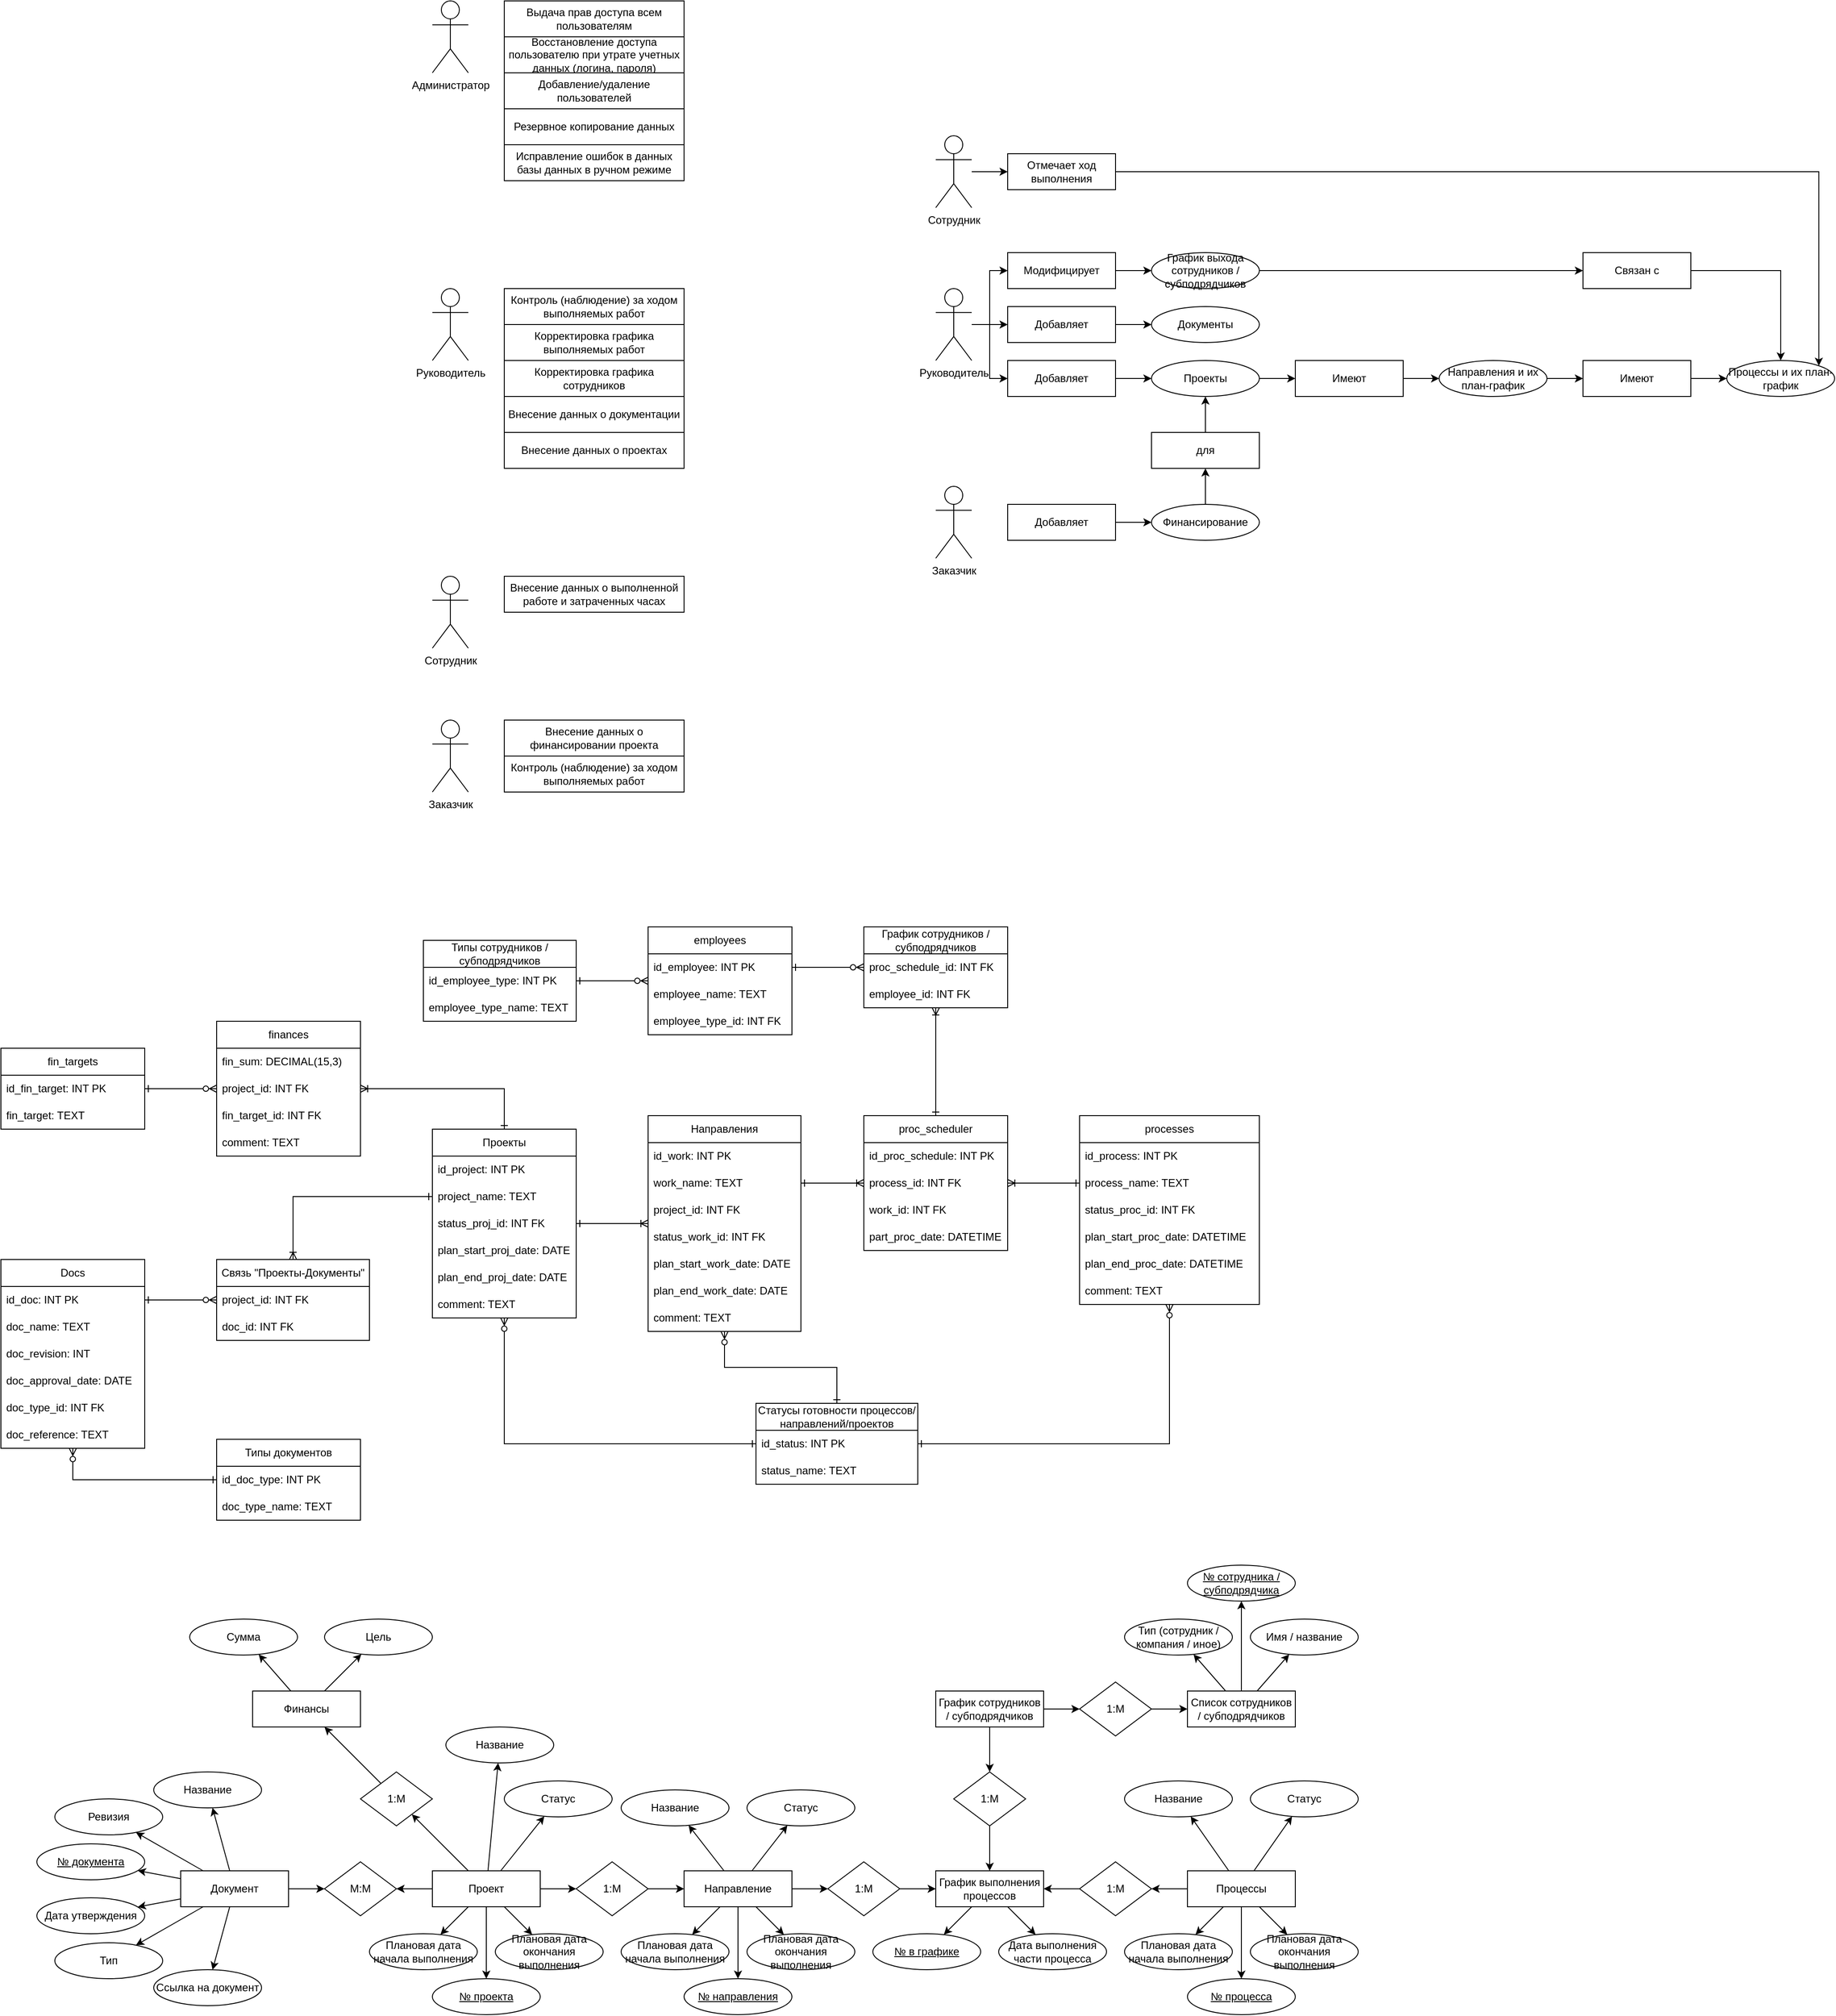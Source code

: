 <mxfile version="20.8.16" type="device"><diagram name="Страница 1" id="fmN9iyPUfNRFWjDnkUL7"><mxGraphModel dx="2600" dy="1035" grid="1" gridSize="10" guides="1" tooltips="1" connect="1" arrows="1" fold="1" page="1" pageScale="1" pageWidth="827" pageHeight="1169" math="0" shadow="0"><root><mxCell id="0"/><mxCell id="1" parent="0"/><mxCell id="URgzdsY_pDpGxQ0iiPuo-1" value="Администратор" style="shape=umlActor;verticalLabelPosition=bottom;verticalAlign=top;html=1;outlineConnect=0;" parent="1" vertex="1"><mxGeometry x="40" y="40" width="40" height="80" as="geometry"/></mxCell><mxCell id="URgzdsY_pDpGxQ0iiPuo-2" value="Руководитель" style="shape=umlActor;verticalLabelPosition=bottom;verticalAlign=top;html=1;outlineConnect=0;" parent="1" vertex="1"><mxGeometry x="40" y="360" width="40" height="80" as="geometry"/></mxCell><mxCell id="URgzdsY_pDpGxQ0iiPuo-4" value="Сотрудник" style="shape=umlActor;verticalLabelPosition=bottom;verticalAlign=top;html=1;outlineConnect=0;" parent="1" vertex="1"><mxGeometry x="40" y="680" width="40" height="80" as="geometry"/></mxCell><mxCell id="URgzdsY_pDpGxQ0iiPuo-5" value="Заказчик" style="shape=umlActor;verticalLabelPosition=bottom;verticalAlign=top;html=1;outlineConnect=0;" parent="1" vertex="1"><mxGeometry x="40" y="840" width="40" height="80" as="geometry"/></mxCell><mxCell id="URgzdsY_pDpGxQ0iiPuo-7" value="Выдача прав доступа всем пользователям" style="rounded=0;whiteSpace=wrap;html=1;" parent="1" vertex="1"><mxGeometry x="120" y="40" width="200" height="40" as="geometry"/></mxCell><mxCell id="URgzdsY_pDpGxQ0iiPuo-8" value="Восстановление доступа пользователю при утрате учетных данных (логина, пароля)" style="rounded=0;whiteSpace=wrap;html=1;" parent="1" vertex="1"><mxGeometry x="120" y="80" width="200" height="40" as="geometry"/></mxCell><mxCell id="URgzdsY_pDpGxQ0iiPuo-9" value="Добавление/удаление пользователей" style="rounded=0;whiteSpace=wrap;html=1;" parent="1" vertex="1"><mxGeometry x="120" y="120" width="200" height="40" as="geometry"/></mxCell><mxCell id="URgzdsY_pDpGxQ0iiPuo-10" value="Резервное копирование данных" style="rounded=0;whiteSpace=wrap;html=1;" parent="1" vertex="1"><mxGeometry x="120" y="160" width="200" height="40" as="geometry"/></mxCell><mxCell id="URgzdsY_pDpGxQ0iiPuo-11" value="Исправление ошибок в данных базы данных в ручном режиме" style="rounded=0;whiteSpace=wrap;html=1;" parent="1" vertex="1"><mxGeometry x="120" y="200" width="200" height="40" as="geometry"/></mxCell><mxCell id="URgzdsY_pDpGxQ0iiPuo-12" value="Контроль (наблюдение) за ходом выполняемых работ" style="rounded=0;whiteSpace=wrap;html=1;" parent="1" vertex="1"><mxGeometry x="120" y="360" width="200" height="40" as="geometry"/></mxCell><mxCell id="URgzdsY_pDpGxQ0iiPuo-13" value="Корректировка графика выполняемых работ" style="rounded=0;whiteSpace=wrap;html=1;" parent="1" vertex="1"><mxGeometry x="120" y="400" width="200" height="40" as="geometry"/></mxCell><mxCell id="URgzdsY_pDpGxQ0iiPuo-14" value="Корректировка графика сотрудников" style="rounded=0;whiteSpace=wrap;html=1;" parent="1" vertex="1"><mxGeometry x="120" y="440" width="200" height="40" as="geometry"/></mxCell><mxCell id="URgzdsY_pDpGxQ0iiPuo-15" value="Внесение данных о документации" style="rounded=0;whiteSpace=wrap;html=1;" parent="1" vertex="1"><mxGeometry x="120" y="480" width="200" height="40" as="geometry"/></mxCell><mxCell id="URgzdsY_pDpGxQ0iiPuo-16" value="Внесение данных о выполненной работе и затраченных часах" style="rounded=0;whiteSpace=wrap;html=1;" parent="1" vertex="1"><mxGeometry x="120" y="680" width="200" height="40" as="geometry"/></mxCell><mxCell id="URgzdsY_pDpGxQ0iiPuo-18" value="Внесение данных о финансировании проекта" style="rounded=0;whiteSpace=wrap;html=1;" parent="1" vertex="1"><mxGeometry x="120" y="840" width="200" height="40" as="geometry"/></mxCell><mxCell id="URgzdsY_pDpGxQ0iiPuo-19" value="Внесение данных о проектах" style="rounded=0;whiteSpace=wrap;html=1;" parent="1" vertex="1"><mxGeometry x="120" y="520" width="200" height="40" as="geometry"/></mxCell><mxCell id="URgzdsY_pDpGxQ0iiPuo-20" value="Контроль (наблюдение) за ходом выполняемых работ" style="rounded=0;whiteSpace=wrap;html=1;" parent="1" vertex="1"><mxGeometry x="120" y="880" width="200" height="40" as="geometry"/></mxCell><mxCell id="NJq0uMpgnQqHu8FUsly3-77" style="edgeStyle=orthogonalEdgeStyle;rounded=0;orthogonalLoop=1;jettySize=auto;html=1;entryX=0;entryY=0.5;entryDx=0;entryDy=0;startArrow=ERzeroToMany;startFill=0;endArrow=ERone;endFill=0;" parent="1" source="URgzdsY_pDpGxQ0iiPuo-29" target="NJq0uMpgnQqHu8FUsly3-2" edge="1"><mxGeometry relative="1" as="geometry"/></mxCell><mxCell id="URgzdsY_pDpGxQ0iiPuo-29" value="Проекты" style="swimlane;fontStyle=0;childLayout=stackLayout;horizontal=1;startSize=30;horizontalStack=0;resizeParent=1;resizeParentMax=0;resizeLast=0;collapsible=1;marginBottom=0;whiteSpace=wrap;html=1;" parent="1" vertex="1"><mxGeometry x="40" y="1295" width="160" height="210" as="geometry"/></mxCell><mxCell id="URgzdsY_pDpGxQ0iiPuo-30" value="id_project: INT PK" style="text;strokeColor=none;fillColor=none;align=left;verticalAlign=middle;spacingLeft=4;spacingRight=4;overflow=hidden;points=[[0,0.5],[1,0.5]];portConstraint=eastwest;rotatable=0;whiteSpace=wrap;html=1;" parent="URgzdsY_pDpGxQ0iiPuo-29" vertex="1"><mxGeometry y="30" width="160" height="30" as="geometry"/></mxCell><mxCell id="NJq0uMpgnQqHu8FUsly3-47" value="project_name: TEXT" style="text;strokeColor=none;fillColor=none;align=left;verticalAlign=middle;spacingLeft=4;spacingRight=4;overflow=hidden;points=[[0,0.5],[1,0.5]];portConstraint=eastwest;rotatable=0;whiteSpace=wrap;html=1;" parent="URgzdsY_pDpGxQ0iiPuo-29" vertex="1"><mxGeometry y="60" width="160" height="30" as="geometry"/></mxCell><mxCell id="NJq0uMpgnQqHu8FUsly3-48" value="status_proj_id: INT FK" style="text;strokeColor=none;fillColor=none;align=left;verticalAlign=middle;spacingLeft=4;spacingRight=4;overflow=hidden;points=[[0,0.5],[1,0.5]];portConstraint=eastwest;rotatable=0;whiteSpace=wrap;html=1;" parent="URgzdsY_pDpGxQ0iiPuo-29" vertex="1"><mxGeometry y="90" width="160" height="30" as="geometry"/></mxCell><mxCell id="URgzdsY_pDpGxQ0iiPuo-31" value="plan_start_proj_date: DATE" style="text;strokeColor=none;fillColor=none;align=left;verticalAlign=middle;spacingLeft=4;spacingRight=4;overflow=hidden;points=[[0,0.5],[1,0.5]];portConstraint=eastwest;rotatable=0;whiteSpace=wrap;html=1;" parent="URgzdsY_pDpGxQ0iiPuo-29" vertex="1"><mxGeometry y="120" width="160" height="30" as="geometry"/></mxCell><mxCell id="NJq0uMpgnQqHu8FUsly3-49" value="plan_end_proj_date: DATE" style="text;strokeColor=none;fillColor=none;align=left;verticalAlign=middle;spacingLeft=4;spacingRight=4;overflow=hidden;points=[[0,0.5],[1,0.5]];portConstraint=eastwest;rotatable=0;whiteSpace=wrap;html=1;" parent="URgzdsY_pDpGxQ0iiPuo-29" vertex="1"><mxGeometry y="150" width="160" height="30" as="geometry"/></mxCell><mxCell id="URgzdsY_pDpGxQ0iiPuo-32" value="comment: TEXT" style="text;strokeColor=none;fillColor=none;align=left;verticalAlign=middle;spacingLeft=4;spacingRight=4;overflow=hidden;points=[[0,0.5],[1,0.5]];portConstraint=eastwest;rotatable=0;whiteSpace=wrap;html=1;" parent="URgzdsY_pDpGxQ0iiPuo-29" vertex="1"><mxGeometry y="180" width="160" height="30" as="geometry"/></mxCell><mxCell id="NJq0uMpgnQqHu8FUsly3-1" value="Статусы готовности процессов/направлений/проектов" style="swimlane;fontStyle=0;childLayout=stackLayout;horizontal=1;startSize=30;horizontalStack=0;resizeParent=1;resizeParentMax=0;resizeLast=0;collapsible=1;marginBottom=0;whiteSpace=wrap;html=1;" parent="1" vertex="1"><mxGeometry x="400" y="1600" width="180" height="90" as="geometry"/></mxCell><mxCell id="NJq0uMpgnQqHu8FUsly3-2" value="id_status: INT PK" style="text;strokeColor=none;fillColor=none;align=left;verticalAlign=middle;spacingLeft=4;spacingRight=4;overflow=hidden;points=[[0,0.5],[1,0.5]];portConstraint=eastwest;rotatable=0;whiteSpace=wrap;html=1;" parent="NJq0uMpgnQqHu8FUsly3-1" vertex="1"><mxGeometry y="30" width="180" height="30" as="geometry"/></mxCell><mxCell id="NJq0uMpgnQqHu8FUsly3-3" value="status_name: TEXT" style="text;strokeColor=none;fillColor=none;align=left;verticalAlign=middle;spacingLeft=4;spacingRight=4;overflow=hidden;points=[[0,0.5],[1,0.5]];portConstraint=eastwest;rotatable=0;whiteSpace=wrap;html=1;" parent="NJq0uMpgnQqHu8FUsly3-1" vertex="1"><mxGeometry y="60" width="180" height="30" as="geometry"/></mxCell><mxCell id="NJq0uMpgnQqHu8FUsly3-90" style="edgeStyle=orthogonalEdgeStyle;rounded=0;orthogonalLoop=1;jettySize=auto;html=1;entryX=1;entryY=0.5;entryDx=0;entryDy=0;endArrow=ERone;endFill=0;startArrow=ERzeroToMany;startFill=0;" parent="1" source="NJq0uMpgnQqHu8FUsly3-5" target="NJq0uMpgnQqHu8FUsly3-42" edge="1"><mxGeometry relative="1" as="geometry"/></mxCell><mxCell id="NJq0uMpgnQqHu8FUsly3-91" style="edgeStyle=orthogonalEdgeStyle;rounded=0;orthogonalLoop=1;jettySize=auto;html=1;entryX=0.5;entryY=0;entryDx=0;entryDy=0;startArrow=ERoneToMany;startFill=0;endArrow=ERone;endFill=0;" parent="1" source="NJq0uMpgnQqHu8FUsly3-5" target="URgzdsY_pDpGxQ0iiPuo-29" edge="1"><mxGeometry relative="1" as="geometry"/></mxCell><mxCell id="NJq0uMpgnQqHu8FUsly3-5" value="finances" style="swimlane;fontStyle=0;childLayout=stackLayout;horizontal=1;startSize=30;horizontalStack=0;resizeParent=1;resizeParentMax=0;resizeLast=0;collapsible=1;marginBottom=0;whiteSpace=wrap;html=1;" parent="1" vertex="1"><mxGeometry x="-200" y="1175" width="160" height="150" as="geometry"/></mxCell><mxCell id="NJq0uMpgnQqHu8FUsly3-7" value="fin_sum: DECIMAL(15,3)" style="text;strokeColor=none;fillColor=none;align=left;verticalAlign=middle;spacingLeft=4;spacingRight=4;overflow=hidden;points=[[0,0.5],[1,0.5]];portConstraint=eastwest;rotatable=0;whiteSpace=wrap;html=1;" parent="NJq0uMpgnQqHu8FUsly3-5" vertex="1"><mxGeometry y="30" width="160" height="30" as="geometry"/></mxCell><mxCell id="NJq0uMpgnQqHu8FUsly3-92" value="project_id: INT FK" style="text;strokeColor=none;fillColor=none;align=left;verticalAlign=middle;spacingLeft=4;spacingRight=4;overflow=hidden;points=[[0,0.5],[1,0.5]];portConstraint=eastwest;rotatable=0;whiteSpace=wrap;html=1;" parent="NJq0uMpgnQqHu8FUsly3-5" vertex="1"><mxGeometry y="60" width="160" height="30" as="geometry"/></mxCell><mxCell id="NJq0uMpgnQqHu8FUsly3-8" value="fin_target_id: INT FK" style="text;strokeColor=none;fillColor=none;align=left;verticalAlign=middle;spacingLeft=4;spacingRight=4;overflow=hidden;points=[[0,0.5],[1,0.5]];portConstraint=eastwest;rotatable=0;whiteSpace=wrap;html=1;" parent="NJq0uMpgnQqHu8FUsly3-5" vertex="1"><mxGeometry y="90" width="160" height="30" as="geometry"/></mxCell><mxCell id="NJq0uMpgnQqHu8FUsly3-53" value="comment: TEXT" style="text;strokeColor=none;fillColor=none;align=left;verticalAlign=middle;spacingLeft=4;spacingRight=4;overflow=hidden;points=[[0,0.5],[1,0.5]];portConstraint=eastwest;rotatable=0;whiteSpace=wrap;html=1;" parent="NJq0uMpgnQqHu8FUsly3-5" vertex="1"><mxGeometry y="120" width="160" height="30" as="geometry"/></mxCell><mxCell id="NJq0uMpgnQqHu8FUsly3-88" style="edgeStyle=orthogonalEdgeStyle;rounded=0;orthogonalLoop=1;jettySize=auto;html=1;entryX=0;entryY=0.5;entryDx=0;entryDy=0;startArrow=ERzeroToMany;startFill=0;endArrow=ERone;endFill=0;" parent="1" source="NJq0uMpgnQqHu8FUsly3-9" target="NJq0uMpgnQqHu8FUsly3-38" edge="1"><mxGeometry relative="1" as="geometry"/></mxCell><mxCell id="NJq0uMpgnQqHu8FUsly3-9" value="Docs" style="swimlane;fontStyle=0;childLayout=stackLayout;horizontal=1;startSize=30;horizontalStack=0;resizeParent=1;resizeParentMax=0;resizeLast=0;collapsible=1;marginBottom=0;whiteSpace=wrap;html=1;" parent="1" vertex="1"><mxGeometry x="-440" y="1440" width="160" height="210" as="geometry"/></mxCell><mxCell id="NJq0uMpgnQqHu8FUsly3-10" value="id_doc: INT PK" style="text;strokeColor=none;fillColor=none;align=left;verticalAlign=middle;spacingLeft=4;spacingRight=4;overflow=hidden;points=[[0,0.5],[1,0.5]];portConstraint=eastwest;rotatable=0;whiteSpace=wrap;html=1;" parent="NJq0uMpgnQqHu8FUsly3-9" vertex="1"><mxGeometry y="30" width="160" height="30" as="geometry"/></mxCell><mxCell id="NJq0uMpgnQqHu8FUsly3-12" value="doc_name: TEXT" style="text;strokeColor=none;fillColor=none;align=left;verticalAlign=middle;spacingLeft=4;spacingRight=4;overflow=hidden;points=[[0,0.5],[1,0.5]];portConstraint=eastwest;rotatable=0;whiteSpace=wrap;html=1;" parent="NJq0uMpgnQqHu8FUsly3-9" vertex="1"><mxGeometry y="60" width="160" height="30" as="geometry"/></mxCell><mxCell id="NJq0uMpgnQqHu8FUsly3-54" value="doc_revision: INT" style="text;strokeColor=none;fillColor=none;align=left;verticalAlign=middle;spacingLeft=4;spacingRight=4;overflow=hidden;points=[[0,0.5],[1,0.5]];portConstraint=eastwest;rotatable=0;whiteSpace=wrap;html=1;" parent="NJq0uMpgnQqHu8FUsly3-9" vertex="1"><mxGeometry y="90" width="160" height="30" as="geometry"/></mxCell><mxCell id="NJq0uMpgnQqHu8FUsly3-55" value="doc_approval_date: DATE" style="text;strokeColor=none;fillColor=none;align=left;verticalAlign=middle;spacingLeft=4;spacingRight=4;overflow=hidden;points=[[0,0.5],[1,0.5]];portConstraint=eastwest;rotatable=0;whiteSpace=wrap;html=1;" parent="NJq0uMpgnQqHu8FUsly3-9" vertex="1"><mxGeometry y="120" width="160" height="30" as="geometry"/></mxCell><mxCell id="NJq0uMpgnQqHu8FUsly3-62" value="doc_type_id: INT FK" style="text;strokeColor=none;fillColor=none;align=left;verticalAlign=middle;spacingLeft=4;spacingRight=4;overflow=hidden;points=[[0,0.5],[1,0.5]];portConstraint=eastwest;rotatable=0;whiteSpace=wrap;html=1;" parent="NJq0uMpgnQqHu8FUsly3-9" vertex="1"><mxGeometry y="150" width="160" height="30" as="geometry"/></mxCell><mxCell id="NJq0uMpgnQqHu8FUsly3-11" value="doc_reference: TEXT" style="text;strokeColor=none;fillColor=none;align=left;verticalAlign=middle;spacingLeft=4;spacingRight=4;overflow=hidden;points=[[0,0.5],[1,0.5]];portConstraint=eastwest;rotatable=0;whiteSpace=wrap;html=1;" parent="NJq0uMpgnQqHu8FUsly3-9" vertex="1"><mxGeometry y="180" width="160" height="30" as="geometry"/></mxCell><mxCell id="NJq0uMpgnQqHu8FUsly3-78" style="edgeStyle=orthogonalEdgeStyle;rounded=0;orthogonalLoop=1;jettySize=auto;html=1;entryX=0.5;entryY=0;entryDx=0;entryDy=0;startArrow=ERzeroToMany;startFill=0;endArrow=ERone;endFill=0;" parent="1" source="NJq0uMpgnQqHu8FUsly3-13" target="NJq0uMpgnQqHu8FUsly3-1" edge="1"><mxGeometry relative="1" as="geometry"/></mxCell><mxCell id="NJq0uMpgnQqHu8FUsly3-93" style="edgeStyle=orthogonalEdgeStyle;rounded=0;orthogonalLoop=1;jettySize=auto;html=1;entryX=1;entryY=0.5;entryDx=0;entryDy=0;startArrow=ERoneToMany;startFill=0;endArrow=ERone;endFill=0;" parent="1" source="NJq0uMpgnQqHu8FUsly3-13" target="NJq0uMpgnQqHu8FUsly3-48" edge="1"><mxGeometry relative="1" as="geometry"/></mxCell><mxCell id="NJq0uMpgnQqHu8FUsly3-13" value="Направления" style="swimlane;fontStyle=0;childLayout=stackLayout;horizontal=1;startSize=30;horizontalStack=0;resizeParent=1;resizeParentMax=0;resizeLast=0;collapsible=1;marginBottom=0;whiteSpace=wrap;html=1;" parent="1" vertex="1"><mxGeometry x="280" y="1280" width="170" height="240" as="geometry"/></mxCell><mxCell id="NJq0uMpgnQqHu8FUsly3-14" value="id_work: INT PK" style="text;strokeColor=none;fillColor=none;align=left;verticalAlign=middle;spacingLeft=4;spacingRight=4;overflow=hidden;points=[[0,0.5],[1,0.5]];portConstraint=eastwest;rotatable=0;whiteSpace=wrap;html=1;" parent="NJq0uMpgnQqHu8FUsly3-13" vertex="1"><mxGeometry y="30" width="170" height="30" as="geometry"/></mxCell><mxCell id="NJq0uMpgnQqHu8FUsly3-15" value="work_name: TEXT" style="text;strokeColor=none;fillColor=none;align=left;verticalAlign=middle;spacingLeft=4;spacingRight=4;overflow=hidden;points=[[0,0.5],[1,0.5]];portConstraint=eastwest;rotatable=0;whiteSpace=wrap;html=1;" parent="NJq0uMpgnQqHu8FUsly3-13" vertex="1"><mxGeometry y="60" width="170" height="30" as="geometry"/></mxCell><mxCell id="NJq0uMpgnQqHu8FUsly3-51" value="project_id: INT FK" style="text;strokeColor=none;fillColor=none;align=left;verticalAlign=middle;spacingLeft=4;spacingRight=4;overflow=hidden;points=[[0,0.5],[1,0.5]];portConstraint=eastwest;rotatable=0;whiteSpace=wrap;html=1;" parent="NJq0uMpgnQqHu8FUsly3-13" vertex="1"><mxGeometry y="90" width="170" height="30" as="geometry"/></mxCell><mxCell id="NJq0uMpgnQqHu8FUsly3-75" value="status_work_id: INT FK" style="text;strokeColor=none;fillColor=none;align=left;verticalAlign=middle;spacingLeft=4;spacingRight=4;overflow=hidden;points=[[0,0.5],[1,0.5]];portConstraint=eastwest;rotatable=0;whiteSpace=wrap;html=1;" parent="NJq0uMpgnQqHu8FUsly3-13" vertex="1"><mxGeometry y="120" width="170" height="30" as="geometry"/></mxCell><mxCell id="NJq0uMpgnQqHu8FUsly3-16" value="plan_start_work_date: DATE" style="text;strokeColor=none;fillColor=none;align=left;verticalAlign=middle;spacingLeft=4;spacingRight=4;overflow=hidden;points=[[0,0.5],[1,0.5]];portConstraint=eastwest;rotatable=0;whiteSpace=wrap;html=1;" parent="NJq0uMpgnQqHu8FUsly3-13" vertex="1"><mxGeometry y="150" width="170" height="30" as="geometry"/></mxCell><mxCell id="NJq0uMpgnQqHu8FUsly3-52" value="plan_end_work_date: DATE" style="text;strokeColor=none;fillColor=none;align=left;verticalAlign=middle;spacingLeft=4;spacingRight=4;overflow=hidden;points=[[0,0.5],[1,0.5]];portConstraint=eastwest;rotatable=0;whiteSpace=wrap;html=1;" parent="NJq0uMpgnQqHu8FUsly3-13" vertex="1"><mxGeometry y="180" width="170" height="30" as="geometry"/></mxCell><mxCell id="NJq0uMpgnQqHu8FUsly3-69" value="comment: TEXT" style="text;strokeColor=none;fillColor=none;align=left;verticalAlign=middle;spacingLeft=4;spacingRight=4;overflow=hidden;points=[[0,0.5],[1,0.5]];portConstraint=eastwest;rotatable=0;whiteSpace=wrap;html=1;" parent="NJq0uMpgnQqHu8FUsly3-13" vertex="1"><mxGeometry y="210" width="170" height="30" as="geometry"/></mxCell><mxCell id="NJq0uMpgnQqHu8FUsly3-80" style="edgeStyle=orthogonalEdgeStyle;rounded=0;orthogonalLoop=1;jettySize=auto;html=1;entryX=1;entryY=0.5;entryDx=0;entryDy=0;startArrow=ERoneToMany;startFill=0;endArrow=ERone;endFill=0;" parent="1" source="NJq0uMpgnQqHu8FUsly3-17" target="NJq0uMpgnQqHu8FUsly3-15" edge="1"><mxGeometry relative="1" as="geometry"/></mxCell><mxCell id="NJq0uMpgnQqHu8FUsly3-81" style="edgeStyle=orthogonalEdgeStyle;rounded=0;orthogonalLoop=1;jettySize=auto;html=1;entryX=0;entryY=0.5;entryDx=0;entryDy=0;startArrow=ERoneToMany;startFill=0;endArrow=ERone;endFill=0;" parent="1" source="NJq0uMpgnQqHu8FUsly3-17" target="NJq0uMpgnQqHu8FUsly3-66" edge="1"><mxGeometry relative="1" as="geometry"/></mxCell><mxCell id="NJq0uMpgnQqHu8FUsly3-17" value="proc_scheduler" style="swimlane;fontStyle=0;childLayout=stackLayout;horizontal=1;startSize=30;horizontalStack=0;resizeParent=1;resizeParentMax=0;resizeLast=0;collapsible=1;marginBottom=0;whiteSpace=wrap;html=1;" parent="1" vertex="1"><mxGeometry x="520" y="1280" width="160" height="150" as="geometry"/></mxCell><mxCell id="NJq0uMpgnQqHu8FUsly3-18" value="id_proc_schedule: INT PK" style="text;strokeColor=none;fillColor=none;align=left;verticalAlign=middle;spacingLeft=4;spacingRight=4;overflow=hidden;points=[[0,0.5],[1,0.5]];portConstraint=eastwest;rotatable=0;whiteSpace=wrap;html=1;" parent="NJq0uMpgnQqHu8FUsly3-17" vertex="1"><mxGeometry y="30" width="160" height="30" as="geometry"/></mxCell><mxCell id="NJq0uMpgnQqHu8FUsly3-19" value="process_id: INT FK" style="text;strokeColor=none;fillColor=none;align=left;verticalAlign=middle;spacingLeft=4;spacingRight=4;overflow=hidden;points=[[0,0.5],[1,0.5]];portConstraint=eastwest;rotatable=0;whiteSpace=wrap;html=1;" parent="NJq0uMpgnQqHu8FUsly3-17" vertex="1"><mxGeometry y="60" width="160" height="30" as="geometry"/></mxCell><mxCell id="NJq0uMpgnQqHu8FUsly3-20" value="work_id: INT FK" style="text;strokeColor=none;fillColor=none;align=left;verticalAlign=middle;spacingLeft=4;spacingRight=4;overflow=hidden;points=[[0,0.5],[1,0.5]];portConstraint=eastwest;rotatable=0;whiteSpace=wrap;html=1;" parent="NJq0uMpgnQqHu8FUsly3-17" vertex="1"><mxGeometry y="90" width="160" height="30" as="geometry"/></mxCell><mxCell id="NJq0uMpgnQqHu8FUsly3-71" value="part_proc_date: DATETIME" style="text;strokeColor=none;fillColor=none;align=left;verticalAlign=middle;spacingLeft=4;spacingRight=4;overflow=hidden;points=[[0,0.5],[1,0.5]];portConstraint=eastwest;rotatable=0;whiteSpace=wrap;html=1;" parent="NJq0uMpgnQqHu8FUsly3-17" vertex="1"><mxGeometry y="120" width="160" height="30" as="geometry"/></mxCell><mxCell id="NJq0uMpgnQqHu8FUsly3-79" style="edgeStyle=orthogonalEdgeStyle;rounded=0;orthogonalLoop=1;jettySize=auto;html=1;entryX=1;entryY=0.5;entryDx=0;entryDy=0;startArrow=ERzeroToMany;startFill=0;endArrow=ERone;endFill=0;" parent="1" source="NJq0uMpgnQqHu8FUsly3-21" target="NJq0uMpgnQqHu8FUsly3-2" edge="1"><mxGeometry relative="1" as="geometry"/></mxCell><mxCell id="NJq0uMpgnQqHu8FUsly3-21" value="processes" style="swimlane;fontStyle=0;childLayout=stackLayout;horizontal=1;startSize=30;horizontalStack=0;resizeParent=1;resizeParentMax=0;resizeLast=0;collapsible=1;marginBottom=0;whiteSpace=wrap;html=1;" parent="1" vertex="1"><mxGeometry x="760" y="1280" width="200" height="210" as="geometry"/></mxCell><mxCell id="NJq0uMpgnQqHu8FUsly3-22" value="id_process: INT PK" style="text;strokeColor=none;fillColor=none;align=left;verticalAlign=middle;spacingLeft=4;spacingRight=4;overflow=hidden;points=[[0,0.5],[1,0.5]];portConstraint=eastwest;rotatable=0;whiteSpace=wrap;html=1;" parent="NJq0uMpgnQqHu8FUsly3-21" vertex="1"><mxGeometry y="30" width="200" height="30" as="geometry"/></mxCell><mxCell id="NJq0uMpgnQqHu8FUsly3-66" value="process_name: TEXT" style="text;strokeColor=none;fillColor=none;align=left;verticalAlign=middle;spacingLeft=4;spacingRight=4;overflow=hidden;points=[[0,0.5],[1,0.5]];portConstraint=eastwest;rotatable=0;whiteSpace=wrap;html=1;" parent="NJq0uMpgnQqHu8FUsly3-21" vertex="1"><mxGeometry y="60" width="200" height="30" as="geometry"/></mxCell><mxCell id="NJq0uMpgnQqHu8FUsly3-76" value="status_proc_id: INT FK" style="text;strokeColor=none;fillColor=none;align=left;verticalAlign=middle;spacingLeft=4;spacingRight=4;overflow=hidden;points=[[0,0.5],[1,0.5]];portConstraint=eastwest;rotatable=0;whiteSpace=wrap;html=1;" parent="NJq0uMpgnQqHu8FUsly3-21" vertex="1"><mxGeometry y="90" width="200" height="30" as="geometry"/></mxCell><mxCell id="NJq0uMpgnQqHu8FUsly3-23" value="plan_start_proc_date: DATETIME" style="text;strokeColor=none;fillColor=none;align=left;verticalAlign=middle;spacingLeft=4;spacingRight=4;overflow=hidden;points=[[0,0.5],[1,0.5]];portConstraint=eastwest;rotatable=0;whiteSpace=wrap;html=1;" parent="NJq0uMpgnQqHu8FUsly3-21" vertex="1"><mxGeometry y="120" width="200" height="30" as="geometry"/></mxCell><mxCell id="NJq0uMpgnQqHu8FUsly3-24" value="plan_end_proc_date: DATETIME" style="text;strokeColor=none;fillColor=none;align=left;verticalAlign=middle;spacingLeft=4;spacingRight=4;overflow=hidden;points=[[0,0.5],[1,0.5]];portConstraint=eastwest;rotatable=0;whiteSpace=wrap;html=1;" parent="NJq0uMpgnQqHu8FUsly3-21" vertex="1"><mxGeometry y="150" width="200" height="30" as="geometry"/></mxCell><mxCell id="NJq0uMpgnQqHu8FUsly3-70" value="comment: TEXT" style="text;strokeColor=none;fillColor=none;align=left;verticalAlign=middle;spacingLeft=4;spacingRight=4;overflow=hidden;points=[[0,0.5],[1,0.5]];portConstraint=eastwest;rotatable=0;whiteSpace=wrap;html=1;" parent="NJq0uMpgnQqHu8FUsly3-21" vertex="1"><mxGeometry y="180" width="200" height="30" as="geometry"/></mxCell><mxCell id="NJq0uMpgnQqHu8FUsly3-83" style="edgeStyle=orthogonalEdgeStyle;rounded=0;orthogonalLoop=1;jettySize=auto;html=1;entryX=1;entryY=0.5;entryDx=0;entryDy=0;startArrow=ERzeroToMany;startFill=0;endArrow=ERone;endFill=0;" parent="1" source="NJq0uMpgnQqHu8FUsly3-25" target="NJq0uMpgnQqHu8FUsly3-34" edge="1"><mxGeometry relative="1" as="geometry"/></mxCell><mxCell id="NJq0uMpgnQqHu8FUsly3-87" style="edgeStyle=orthogonalEdgeStyle;rounded=0;orthogonalLoop=1;jettySize=auto;html=1;entryX=0.5;entryY=0;entryDx=0;entryDy=0;startArrow=ERoneToMany;startFill=0;endArrow=ERone;endFill=0;" parent="1" source="NJq0uMpgnQqHu8FUsly3-25" target="NJq0uMpgnQqHu8FUsly3-17" edge="1"><mxGeometry relative="1" as="geometry"/></mxCell><mxCell id="NJq0uMpgnQqHu8FUsly3-25" value="График сотрудников / субподрядчиков" style="swimlane;fontStyle=0;childLayout=stackLayout;horizontal=1;startSize=30;horizontalStack=0;resizeParent=1;resizeParentMax=0;resizeLast=0;collapsible=1;marginBottom=0;whiteSpace=wrap;html=1;" parent="1" vertex="1"><mxGeometry x="520" y="1070" width="160" height="90" as="geometry"/></mxCell><mxCell id="NJq0uMpgnQqHu8FUsly3-26" value="proc_schedule_id: INT FK" style="text;strokeColor=none;fillColor=none;align=left;verticalAlign=middle;spacingLeft=4;spacingRight=4;overflow=hidden;points=[[0,0.5],[1,0.5]];portConstraint=eastwest;rotatable=0;whiteSpace=wrap;html=1;" parent="NJq0uMpgnQqHu8FUsly3-25" vertex="1"><mxGeometry y="30" width="160" height="30" as="geometry"/></mxCell><mxCell id="NJq0uMpgnQqHu8FUsly3-27" value="employee_id: INT FK" style="text;strokeColor=none;fillColor=none;align=left;verticalAlign=middle;spacingLeft=4;spacingRight=4;overflow=hidden;points=[[0,0.5],[1,0.5]];portConstraint=eastwest;rotatable=0;whiteSpace=wrap;html=1;" parent="NJq0uMpgnQqHu8FUsly3-25" vertex="1"><mxGeometry y="60" width="160" height="30" as="geometry"/></mxCell><mxCell id="NJq0uMpgnQqHu8FUsly3-85" style="edgeStyle=orthogonalEdgeStyle;rounded=0;orthogonalLoop=1;jettySize=auto;html=1;entryX=1;entryY=0.5;entryDx=0;entryDy=0;startArrow=ERzeroToMany;startFill=0;endArrow=ERone;endFill=0;" parent="1" source="NJq0uMpgnQqHu8FUsly3-33" target="NJq0uMpgnQqHu8FUsly3-64" edge="1"><mxGeometry relative="1" as="geometry"/></mxCell><mxCell id="NJq0uMpgnQqHu8FUsly3-33" value="employees" style="swimlane;fontStyle=0;childLayout=stackLayout;horizontal=1;startSize=30;horizontalStack=0;resizeParent=1;resizeParentMax=0;resizeLast=0;collapsible=1;marginBottom=0;whiteSpace=wrap;html=1;" parent="1" vertex="1"><mxGeometry x="280" y="1070" width="160" height="120" as="geometry"/></mxCell><mxCell id="NJq0uMpgnQqHu8FUsly3-34" value="id_employee: INT PK" style="text;strokeColor=none;fillColor=none;align=left;verticalAlign=middle;spacingLeft=4;spacingRight=4;overflow=hidden;points=[[0,0.5],[1,0.5]];portConstraint=eastwest;rotatable=0;whiteSpace=wrap;html=1;" parent="NJq0uMpgnQqHu8FUsly3-33" vertex="1"><mxGeometry y="30" width="160" height="30" as="geometry"/></mxCell><mxCell id="NJq0uMpgnQqHu8FUsly3-36" value="employee_name: TEXT" style="text;strokeColor=none;fillColor=none;align=left;verticalAlign=middle;spacingLeft=4;spacingRight=4;overflow=hidden;points=[[0,0.5],[1,0.5]];portConstraint=eastwest;rotatable=0;whiteSpace=wrap;html=1;" parent="NJq0uMpgnQqHu8FUsly3-33" vertex="1"><mxGeometry y="60" width="160" height="30" as="geometry"/></mxCell><mxCell id="NJq0uMpgnQqHu8FUsly3-35" value="employee_type_id: INT FK" style="text;strokeColor=none;fillColor=none;align=left;verticalAlign=middle;spacingLeft=4;spacingRight=4;overflow=hidden;points=[[0,0.5],[1,0.5]];portConstraint=eastwest;rotatable=0;whiteSpace=wrap;html=1;" parent="NJq0uMpgnQqHu8FUsly3-33" vertex="1"><mxGeometry y="90" width="160" height="30" as="geometry"/></mxCell><mxCell id="NJq0uMpgnQqHu8FUsly3-37" value="Типы документов" style="swimlane;fontStyle=0;childLayout=stackLayout;horizontal=1;startSize=30;horizontalStack=0;resizeParent=1;resizeParentMax=0;resizeLast=0;collapsible=1;marginBottom=0;whiteSpace=wrap;html=1;" parent="1" vertex="1"><mxGeometry x="-200" y="1640" width="160" height="90" as="geometry"/></mxCell><mxCell id="NJq0uMpgnQqHu8FUsly3-38" value="id_doc_type: INT PK" style="text;strokeColor=none;fillColor=none;align=left;verticalAlign=middle;spacingLeft=4;spacingRight=4;overflow=hidden;points=[[0,0.5],[1,0.5]];portConstraint=eastwest;rotatable=0;whiteSpace=wrap;html=1;" parent="NJq0uMpgnQqHu8FUsly3-37" vertex="1"><mxGeometry y="30" width="160" height="30" as="geometry"/></mxCell><mxCell id="NJq0uMpgnQqHu8FUsly3-39" value="doc_type_name: TEXT" style="text;strokeColor=none;fillColor=none;align=left;verticalAlign=middle;spacingLeft=4;spacingRight=4;overflow=hidden;points=[[0,0.5],[1,0.5]];portConstraint=eastwest;rotatable=0;whiteSpace=wrap;html=1;" parent="NJq0uMpgnQqHu8FUsly3-37" vertex="1"><mxGeometry y="60" width="160" height="30" as="geometry"/></mxCell><mxCell id="NJq0uMpgnQqHu8FUsly3-41" value="fin_targets" style="swimlane;fontStyle=0;childLayout=stackLayout;horizontal=1;startSize=30;horizontalStack=0;resizeParent=1;resizeParentMax=0;resizeLast=0;collapsible=1;marginBottom=0;whiteSpace=wrap;html=1;" parent="1" vertex="1"><mxGeometry x="-440" y="1205" width="160" height="90" as="geometry"/></mxCell><mxCell id="NJq0uMpgnQqHu8FUsly3-42" value="id_fin_target: INT PK" style="text;strokeColor=none;fillColor=none;align=left;verticalAlign=middle;spacingLeft=4;spacingRight=4;overflow=hidden;points=[[0,0.5],[1,0.5]];portConstraint=eastwest;rotatable=0;whiteSpace=wrap;html=1;" parent="NJq0uMpgnQqHu8FUsly3-41" vertex="1"><mxGeometry y="30" width="160" height="30" as="geometry"/></mxCell><mxCell id="NJq0uMpgnQqHu8FUsly3-43" value="fin_target: TEXT" style="text;strokeColor=none;fillColor=none;align=left;verticalAlign=middle;spacingLeft=4;spacingRight=4;overflow=hidden;points=[[0,0.5],[1,0.5]];portConstraint=eastwest;rotatable=0;whiteSpace=wrap;html=1;" parent="NJq0uMpgnQqHu8FUsly3-41" vertex="1"><mxGeometry y="60" width="160" height="30" as="geometry"/></mxCell><mxCell id="NJq0uMpgnQqHu8FUsly3-94" style="edgeStyle=orthogonalEdgeStyle;rounded=0;orthogonalLoop=1;jettySize=auto;html=1;entryX=0;entryY=0.5;entryDx=0;entryDy=0;startArrow=ERoneToMany;startFill=0;endArrow=ERone;endFill=0;" parent="1" source="NJq0uMpgnQqHu8FUsly3-56" target="NJq0uMpgnQqHu8FUsly3-47" edge="1"><mxGeometry relative="1" as="geometry"/></mxCell><mxCell id="NJq0uMpgnQqHu8FUsly3-95" style="edgeStyle=orthogonalEdgeStyle;rounded=0;orthogonalLoop=1;jettySize=auto;html=1;entryX=1;entryY=0.5;entryDx=0;entryDy=0;endArrow=ERone;endFill=0;startArrow=ERzeroToMany;startFill=0;" parent="1" source="NJq0uMpgnQqHu8FUsly3-56" target="NJq0uMpgnQqHu8FUsly3-10" edge="1"><mxGeometry relative="1" as="geometry"/></mxCell><mxCell id="NJq0uMpgnQqHu8FUsly3-56" value="Связь &quot;Проекты-Документы&quot;" style="swimlane;fontStyle=0;childLayout=stackLayout;horizontal=1;startSize=30;horizontalStack=0;resizeParent=1;resizeParentMax=0;resizeLast=0;collapsible=1;marginBottom=0;whiteSpace=wrap;html=1;" parent="1" vertex="1"><mxGeometry x="-200" y="1440" width="170" height="90" as="geometry"><mxRectangle x="-200" y="1440" width="200" height="30" as="alternateBounds"/></mxGeometry></mxCell><mxCell id="NJq0uMpgnQqHu8FUsly3-57" value="project_id: INT FK" style="text;strokeColor=none;fillColor=none;align=left;verticalAlign=middle;spacingLeft=4;spacingRight=4;overflow=hidden;points=[[0,0.5],[1,0.5]];portConstraint=eastwest;rotatable=0;whiteSpace=wrap;html=1;" parent="NJq0uMpgnQqHu8FUsly3-56" vertex="1"><mxGeometry y="30" width="170" height="30" as="geometry"/></mxCell><mxCell id="NJq0uMpgnQqHu8FUsly3-58" value="doc_id: INT FK" style="text;strokeColor=none;fillColor=none;align=left;verticalAlign=middle;spacingLeft=4;spacingRight=4;overflow=hidden;points=[[0,0.5],[1,0.5]];portConstraint=eastwest;rotatable=0;whiteSpace=wrap;html=1;" parent="NJq0uMpgnQqHu8FUsly3-56" vertex="1"><mxGeometry y="60" width="170" height="30" as="geometry"/></mxCell><mxCell id="NJq0uMpgnQqHu8FUsly3-63" value="Типы сотрудников / субподрядчиков" style="swimlane;fontStyle=0;childLayout=stackLayout;horizontal=1;startSize=30;horizontalStack=0;resizeParent=1;resizeParentMax=0;resizeLast=0;collapsible=1;marginBottom=0;whiteSpace=wrap;html=1;" parent="1" vertex="1"><mxGeometry x="30" y="1085" width="170" height="90" as="geometry"/></mxCell><mxCell id="NJq0uMpgnQqHu8FUsly3-64" value="id_employee_type: INT PK" style="text;strokeColor=none;fillColor=none;align=left;verticalAlign=middle;spacingLeft=4;spacingRight=4;overflow=hidden;points=[[0,0.5],[1,0.5]];portConstraint=eastwest;rotatable=0;whiteSpace=wrap;html=1;" parent="NJq0uMpgnQqHu8FUsly3-63" vertex="1"><mxGeometry y="30" width="170" height="30" as="geometry"/></mxCell><mxCell id="NJq0uMpgnQqHu8FUsly3-65" value="employee_type_name: TEXT" style="text;strokeColor=none;fillColor=none;align=left;verticalAlign=middle;spacingLeft=4;spacingRight=4;overflow=hidden;points=[[0,0.5],[1,0.5]];portConstraint=eastwest;rotatable=0;whiteSpace=wrap;html=1;" parent="NJq0uMpgnQqHu8FUsly3-63" vertex="1"><mxGeometry y="60" width="170" height="30" as="geometry"/></mxCell><mxCell id="0YhXLOQaoFHK-IBtWp2H-17" style="edgeStyle=orthogonalEdgeStyle;rounded=0;orthogonalLoop=1;jettySize=auto;html=1;entryX=0;entryY=0.5;entryDx=0;entryDy=0;" parent="1" source="0YhXLOQaoFHK-IBtWp2H-2" target="0YhXLOQaoFHK-IBtWp2H-16" edge="1"><mxGeometry relative="1" as="geometry"/></mxCell><mxCell id="0YhXLOQaoFHK-IBtWp2H-21" style="edgeStyle=orthogonalEdgeStyle;rounded=0;orthogonalLoop=1;jettySize=auto;html=1;entryX=0;entryY=0.5;entryDx=0;entryDy=0;" parent="1" source="0YhXLOQaoFHK-IBtWp2H-2" target="0YhXLOQaoFHK-IBtWp2H-19" edge="1"><mxGeometry relative="1" as="geometry"/></mxCell><mxCell id="0YhXLOQaoFHK-IBtWp2H-34" style="edgeStyle=orthogonalEdgeStyle;rounded=0;orthogonalLoop=1;jettySize=auto;html=1;entryX=0;entryY=0.5;entryDx=0;entryDy=0;" parent="1" source="0YhXLOQaoFHK-IBtWp2H-2" target="0YhXLOQaoFHK-IBtWp2H-32" edge="1"><mxGeometry relative="1" as="geometry"/></mxCell><mxCell id="0YhXLOQaoFHK-IBtWp2H-2" value="Руководитель" style="shape=umlActor;verticalLabelPosition=bottom;verticalAlign=top;html=1;outlineConnect=0;" parent="1" vertex="1"><mxGeometry x="600" y="360" width="40" height="80" as="geometry"/></mxCell><mxCell id="0YhXLOQaoFHK-IBtWp2H-47" style="edgeStyle=orthogonalEdgeStyle;rounded=0;orthogonalLoop=1;jettySize=auto;html=1;entryX=0;entryY=0.5;entryDx=0;entryDy=0;" parent="1" source="0YhXLOQaoFHK-IBtWp2H-3" target="0YhXLOQaoFHK-IBtWp2H-42" edge="1"><mxGeometry relative="1" as="geometry"/></mxCell><mxCell id="0YhXLOQaoFHK-IBtWp2H-3" value="Сотрудник" style="shape=umlActor;verticalLabelPosition=bottom;verticalAlign=top;html=1;outlineConnect=0;" parent="1" vertex="1"><mxGeometry x="600" y="190" width="40" height="80" as="geometry"/></mxCell><mxCell id="0YhXLOQaoFHK-IBtWp2H-4" value="Заказчик" style="shape=umlActor;verticalLabelPosition=bottom;verticalAlign=top;html=1;outlineConnect=0;" parent="1" vertex="1"><mxGeometry x="600" y="580" width="40" height="80" as="geometry"/></mxCell><mxCell id="0YhXLOQaoFHK-IBtWp2H-15" value="Документы" style="ellipse;whiteSpace=wrap;html=1;" parent="1" vertex="1"><mxGeometry x="840" y="380" width="120" height="40" as="geometry"/></mxCell><mxCell id="0YhXLOQaoFHK-IBtWp2H-18" style="edgeStyle=orthogonalEdgeStyle;rounded=0;orthogonalLoop=1;jettySize=auto;html=1;entryX=0;entryY=0.5;entryDx=0;entryDy=0;" parent="1" source="0YhXLOQaoFHK-IBtWp2H-16" target="0YhXLOQaoFHK-IBtWp2H-15" edge="1"><mxGeometry relative="1" as="geometry"/></mxCell><mxCell id="0YhXLOQaoFHK-IBtWp2H-16" value="Добавляет" style="rounded=0;whiteSpace=wrap;html=1;" parent="1" vertex="1"><mxGeometry x="680" y="380" width="120" height="40" as="geometry"/></mxCell><mxCell id="0YhXLOQaoFHK-IBtWp2H-22" style="edgeStyle=orthogonalEdgeStyle;rounded=0;orthogonalLoop=1;jettySize=auto;html=1;entryX=0;entryY=0.5;entryDx=0;entryDy=0;" parent="1" source="0YhXLOQaoFHK-IBtWp2H-19" target="0YhXLOQaoFHK-IBtWp2H-20" edge="1"><mxGeometry relative="1" as="geometry"/></mxCell><mxCell id="0YhXLOQaoFHK-IBtWp2H-19" value="Добавляет" style="rounded=0;whiteSpace=wrap;html=1;" parent="1" vertex="1"><mxGeometry x="680" y="440" width="120" height="40" as="geometry"/></mxCell><mxCell id="0YhXLOQaoFHK-IBtWp2H-25" style="edgeStyle=orthogonalEdgeStyle;rounded=0;orthogonalLoop=1;jettySize=auto;html=1;entryX=0;entryY=0.5;entryDx=0;entryDy=0;" parent="1" source="0YhXLOQaoFHK-IBtWp2H-20" target="0YhXLOQaoFHK-IBtWp2H-24" edge="1"><mxGeometry relative="1" as="geometry"/></mxCell><mxCell id="0YhXLOQaoFHK-IBtWp2H-20" value="Проекты" style="ellipse;whiteSpace=wrap;html=1;" parent="1" vertex="1"><mxGeometry x="840" y="440" width="120" height="40" as="geometry"/></mxCell><mxCell id="0YhXLOQaoFHK-IBtWp2H-30" style="edgeStyle=orthogonalEdgeStyle;rounded=0;orthogonalLoop=1;jettySize=auto;html=1;entryX=0;entryY=0.5;entryDx=0;entryDy=0;" parent="1" source="0YhXLOQaoFHK-IBtWp2H-23" target="0YhXLOQaoFHK-IBtWp2H-27" edge="1"><mxGeometry relative="1" as="geometry"/></mxCell><mxCell id="0YhXLOQaoFHK-IBtWp2H-23" value="Направления и их план-график" style="ellipse;whiteSpace=wrap;html=1;" parent="1" vertex="1"><mxGeometry x="1160" y="440" width="120" height="40" as="geometry"/></mxCell><mxCell id="0YhXLOQaoFHK-IBtWp2H-26" style="edgeStyle=orthogonalEdgeStyle;rounded=0;orthogonalLoop=1;jettySize=auto;html=1;entryX=0;entryY=0.5;entryDx=0;entryDy=0;" parent="1" source="0YhXLOQaoFHK-IBtWp2H-24" target="0YhXLOQaoFHK-IBtWp2H-23" edge="1"><mxGeometry relative="1" as="geometry"/></mxCell><mxCell id="0YhXLOQaoFHK-IBtWp2H-24" value="Имеют" style="rounded=0;whiteSpace=wrap;html=1;" parent="1" vertex="1"><mxGeometry x="1000" y="440" width="120" height="40" as="geometry"/></mxCell><mxCell id="0YhXLOQaoFHK-IBtWp2H-31" style="edgeStyle=orthogonalEdgeStyle;rounded=0;orthogonalLoop=1;jettySize=auto;html=1;entryX=0;entryY=0.5;entryDx=0;entryDy=0;" parent="1" source="0YhXLOQaoFHK-IBtWp2H-27" target="0YhXLOQaoFHK-IBtWp2H-29" edge="1"><mxGeometry relative="1" as="geometry"/></mxCell><mxCell id="0YhXLOQaoFHK-IBtWp2H-27" value="Имеют" style="rounded=0;whiteSpace=wrap;html=1;" parent="1" vertex="1"><mxGeometry x="1320" y="440" width="120" height="40" as="geometry"/></mxCell><mxCell id="0YhXLOQaoFHK-IBtWp2H-29" value="Процессы и их план-график" style="ellipse;whiteSpace=wrap;html=1;" parent="1" vertex="1"><mxGeometry x="1480" y="440" width="120" height="40" as="geometry"/></mxCell><mxCell id="0YhXLOQaoFHK-IBtWp2H-35" style="edgeStyle=orthogonalEdgeStyle;rounded=0;orthogonalLoop=1;jettySize=auto;html=1;entryX=0;entryY=0.5;entryDx=0;entryDy=0;" parent="1" source="0YhXLOQaoFHK-IBtWp2H-32" target="0YhXLOQaoFHK-IBtWp2H-33" edge="1"><mxGeometry relative="1" as="geometry"/></mxCell><mxCell id="0YhXLOQaoFHK-IBtWp2H-32" value="Модифицирует" style="rounded=0;whiteSpace=wrap;html=1;" parent="1" vertex="1"><mxGeometry x="680" y="320" width="120" height="40" as="geometry"/></mxCell><mxCell id="0YhXLOQaoFHK-IBtWp2H-37" style="edgeStyle=orthogonalEdgeStyle;rounded=0;orthogonalLoop=1;jettySize=auto;html=1;entryX=0;entryY=0.5;entryDx=0;entryDy=0;" parent="1" source="0YhXLOQaoFHK-IBtWp2H-33" target="0YhXLOQaoFHK-IBtWp2H-36" edge="1"><mxGeometry relative="1" as="geometry"/></mxCell><mxCell id="0YhXLOQaoFHK-IBtWp2H-33" value="График выхода сотрудников / субподрядчиков" style="ellipse;whiteSpace=wrap;html=1;" parent="1" vertex="1"><mxGeometry x="840" y="320" width="120" height="40" as="geometry"/></mxCell><mxCell id="0YhXLOQaoFHK-IBtWp2H-38" style="edgeStyle=orthogonalEdgeStyle;rounded=0;orthogonalLoop=1;jettySize=auto;html=1;entryX=0.5;entryY=0;entryDx=0;entryDy=0;" parent="1" source="0YhXLOQaoFHK-IBtWp2H-36" target="0YhXLOQaoFHK-IBtWp2H-29" edge="1"><mxGeometry relative="1" as="geometry"/></mxCell><mxCell id="0YhXLOQaoFHK-IBtWp2H-36" value="Связан с" style="rounded=0;whiteSpace=wrap;html=1;" parent="1" vertex="1"><mxGeometry x="1320" y="320" width="120" height="40" as="geometry"/></mxCell><mxCell id="0YhXLOQaoFHK-IBtWp2H-41" style="edgeStyle=orthogonalEdgeStyle;rounded=0;orthogonalLoop=1;jettySize=auto;html=1;entryX=0;entryY=0.5;entryDx=0;entryDy=0;" parent="1" source="0YhXLOQaoFHK-IBtWp2H-39" target="0YhXLOQaoFHK-IBtWp2H-40" edge="1"><mxGeometry relative="1" as="geometry"/></mxCell><mxCell id="0YhXLOQaoFHK-IBtWp2H-39" value="Добавляет" style="rounded=0;whiteSpace=wrap;html=1;" parent="1" vertex="1"><mxGeometry x="680" y="600" width="120" height="40" as="geometry"/></mxCell><mxCell id="0YhXLOQaoFHK-IBtWp2H-49" style="edgeStyle=orthogonalEdgeStyle;rounded=0;orthogonalLoop=1;jettySize=auto;html=1;entryX=0.5;entryY=1;entryDx=0;entryDy=0;" parent="1" source="0YhXLOQaoFHK-IBtWp2H-40" target="0YhXLOQaoFHK-IBtWp2H-44" edge="1"><mxGeometry relative="1" as="geometry"/></mxCell><mxCell id="0YhXLOQaoFHK-IBtWp2H-40" value="Финансирование" style="ellipse;whiteSpace=wrap;html=1;" parent="1" vertex="1"><mxGeometry x="840" y="600" width="120" height="40" as="geometry"/></mxCell><mxCell id="0YhXLOQaoFHK-IBtWp2H-48" style="edgeStyle=orthogonalEdgeStyle;rounded=0;orthogonalLoop=1;jettySize=auto;html=1;entryX=1;entryY=0;entryDx=0;entryDy=0;" parent="1" source="0YhXLOQaoFHK-IBtWp2H-42" target="0YhXLOQaoFHK-IBtWp2H-29" edge="1"><mxGeometry relative="1" as="geometry"/></mxCell><mxCell id="0YhXLOQaoFHK-IBtWp2H-42" value="Отмечает ход выполнения" style="rounded=0;whiteSpace=wrap;html=1;" parent="1" vertex="1"><mxGeometry x="680" y="210" width="120" height="40" as="geometry"/></mxCell><mxCell id="0YhXLOQaoFHK-IBtWp2H-50" style="edgeStyle=orthogonalEdgeStyle;rounded=0;orthogonalLoop=1;jettySize=auto;html=1;entryX=0.5;entryY=1;entryDx=0;entryDy=0;" parent="1" source="0YhXLOQaoFHK-IBtWp2H-44" target="0YhXLOQaoFHK-IBtWp2H-20" edge="1"><mxGeometry relative="1" as="geometry"/></mxCell><mxCell id="0YhXLOQaoFHK-IBtWp2H-44" value="для" style="rounded=0;whiteSpace=wrap;html=1;" parent="1" vertex="1"><mxGeometry x="840" y="520" width="120" height="40" as="geometry"/></mxCell><mxCell id="WbAkn696tqDGBju8Hk1g-124" style="edgeStyle=none;rounded=0;orthogonalLoop=1;jettySize=auto;html=1;" parent="1" source="WbAkn696tqDGBju8Hk1g-79" target="WbAkn696tqDGBju8Hk1g-84" edge="1"><mxGeometry relative="1" as="geometry"/></mxCell><mxCell id="WbAkn696tqDGBju8Hk1g-125" style="edgeStyle=none;rounded=0;orthogonalLoop=1;jettySize=auto;html=1;" parent="1" source="WbAkn696tqDGBju8Hk1g-79" target="WbAkn696tqDGBju8Hk1g-83" edge="1"><mxGeometry relative="1" as="geometry"/></mxCell><mxCell id="WbAkn696tqDGBju8Hk1g-126" style="edgeStyle=none;rounded=0;orthogonalLoop=1;jettySize=auto;html=1;" parent="1" source="WbAkn696tqDGBju8Hk1g-79" target="WbAkn696tqDGBju8Hk1g-82" edge="1"><mxGeometry relative="1" as="geometry"/></mxCell><mxCell id="WbAkn696tqDGBju8Hk1g-127" style="edgeStyle=none;rounded=0;orthogonalLoop=1;jettySize=auto;html=1;" parent="1" source="WbAkn696tqDGBju8Hk1g-79" target="WbAkn696tqDGBju8Hk1g-81" edge="1"><mxGeometry relative="1" as="geometry"/></mxCell><mxCell id="WbAkn696tqDGBju8Hk1g-128" style="edgeStyle=none;rounded=0;orthogonalLoop=1;jettySize=auto;html=1;" parent="1" source="WbAkn696tqDGBju8Hk1g-79" target="WbAkn696tqDGBju8Hk1g-80" edge="1"><mxGeometry relative="1" as="geometry"/></mxCell><mxCell id="WbAkn696tqDGBju8Hk1g-134" style="edgeStyle=none;rounded=0;orthogonalLoop=1;jettySize=auto;html=1;" parent="1" source="WbAkn696tqDGBju8Hk1g-79" target="WbAkn696tqDGBju8Hk1g-95" edge="1"><mxGeometry relative="1" as="geometry"/></mxCell><mxCell id="WbAkn696tqDGBju8Hk1g-172" style="edgeStyle=none;rounded=0;orthogonalLoop=1;jettySize=auto;html=1;" parent="1" source="WbAkn696tqDGBju8Hk1g-79" target="WbAkn696tqDGBju8Hk1g-171" edge="1"><mxGeometry relative="1" as="geometry"/></mxCell><mxCell id="WbAkn696tqDGBju8Hk1g-79" value="Документ" style="rounded=0;whiteSpace=wrap;html=1;" parent="1" vertex="1"><mxGeometry x="-240" y="2120" width="120" height="40" as="geometry"/></mxCell><mxCell id="WbAkn696tqDGBju8Hk1g-80" value="Название" style="ellipse;whiteSpace=wrap;html=1;" parent="1" vertex="1"><mxGeometry x="-270" y="2010" width="120" height="40" as="geometry"/></mxCell><mxCell id="WbAkn696tqDGBju8Hk1g-81" value="Ревизия" style="ellipse;whiteSpace=wrap;html=1;" parent="1" vertex="1"><mxGeometry x="-380" y="2040" width="120" height="40" as="geometry"/></mxCell><mxCell id="WbAkn696tqDGBju8Hk1g-82" value="Дата утверждения" style="ellipse;whiteSpace=wrap;html=1;" parent="1" vertex="1"><mxGeometry x="-400" y="2150" width="120" height="40" as="geometry"/></mxCell><mxCell id="WbAkn696tqDGBju8Hk1g-83" value="Тип" style="ellipse;whiteSpace=wrap;html=1;" parent="1" vertex="1"><mxGeometry x="-380" y="2200" width="120" height="40" as="geometry"/></mxCell><mxCell id="WbAkn696tqDGBju8Hk1g-84" value="Ссылка на документ" style="ellipse;whiteSpace=wrap;html=1;" parent="1" vertex="1"><mxGeometry x="-270" y="2230" width="120" height="40" as="geometry"/></mxCell><mxCell id="WbAkn696tqDGBju8Hk1g-119" style="edgeStyle=none;rounded=0;orthogonalLoop=1;jettySize=auto;html=1;" parent="1" source="WbAkn696tqDGBju8Hk1g-93" target="WbAkn696tqDGBju8Hk1g-112" edge="1"><mxGeometry relative="1" as="geometry"/></mxCell><mxCell id="WbAkn696tqDGBju8Hk1g-129" style="edgeStyle=none;rounded=0;orthogonalLoop=1;jettySize=auto;html=1;" parent="1" source="WbAkn696tqDGBju8Hk1g-93" target="WbAkn696tqDGBju8Hk1g-98" edge="1"><mxGeometry relative="1" as="geometry"/></mxCell><mxCell id="WbAkn696tqDGBju8Hk1g-130" style="edgeStyle=none;rounded=0;orthogonalLoop=1;jettySize=auto;html=1;" parent="1" source="WbAkn696tqDGBju8Hk1g-93" target="WbAkn696tqDGBju8Hk1g-99" edge="1"><mxGeometry relative="1" as="geometry"/></mxCell><mxCell id="WbAkn696tqDGBju8Hk1g-131" style="edgeStyle=none;rounded=0;orthogonalLoop=1;jettySize=auto;html=1;" parent="1" source="WbAkn696tqDGBju8Hk1g-93" target="WbAkn696tqDGBju8Hk1g-106" edge="1"><mxGeometry relative="1" as="geometry"/></mxCell><mxCell id="WbAkn696tqDGBju8Hk1g-132" style="edgeStyle=none;rounded=0;orthogonalLoop=1;jettySize=auto;html=1;" parent="1" source="WbAkn696tqDGBju8Hk1g-93" target="WbAkn696tqDGBju8Hk1g-103" edge="1"><mxGeometry relative="1" as="geometry"/></mxCell><mxCell id="WbAkn696tqDGBju8Hk1g-133" style="edgeStyle=none;rounded=0;orthogonalLoop=1;jettySize=auto;html=1;" parent="1" source="WbAkn696tqDGBju8Hk1g-93" target="WbAkn696tqDGBju8Hk1g-100" edge="1"><mxGeometry relative="1" as="geometry"/></mxCell><mxCell id="WbAkn696tqDGBju8Hk1g-135" style="edgeStyle=none;rounded=0;orthogonalLoop=1;jettySize=auto;html=1;" parent="1" source="WbAkn696tqDGBju8Hk1g-93" target="WbAkn696tqDGBju8Hk1g-95" edge="1"><mxGeometry relative="1" as="geometry"/></mxCell><mxCell id="WbAkn696tqDGBju8Hk1g-174" style="edgeStyle=none;rounded=0;orthogonalLoop=1;jettySize=auto;html=1;" parent="1" source="WbAkn696tqDGBju8Hk1g-93" target="WbAkn696tqDGBju8Hk1g-173" edge="1"><mxGeometry relative="1" as="geometry"/></mxCell><mxCell id="WbAkn696tqDGBju8Hk1g-93" value="Проект" style="rounded=0;whiteSpace=wrap;html=1;" parent="1" vertex="1"><mxGeometry x="40" y="2120" width="120" height="40" as="geometry"/></mxCell><mxCell id="WbAkn696tqDGBju8Hk1g-95" value="М:М" style="rhombus;whiteSpace=wrap;html=1;" parent="1" vertex="1"><mxGeometry x="-80" y="2110" width="80" height="60" as="geometry"/></mxCell><mxCell id="WbAkn696tqDGBju8Hk1g-98" value="Название" style="ellipse;whiteSpace=wrap;html=1;" parent="1" vertex="1"><mxGeometry x="55" y="1960" width="120" height="40" as="geometry"/></mxCell><mxCell id="WbAkn696tqDGBju8Hk1g-99" value="Статус" style="ellipse;whiteSpace=wrap;html=1;" parent="1" vertex="1"><mxGeometry x="120" y="2020" width="120" height="40" as="geometry"/></mxCell><mxCell id="WbAkn696tqDGBju8Hk1g-100" value="Плановая дата начала выполнения" style="ellipse;whiteSpace=wrap;html=1;" parent="1" vertex="1"><mxGeometry x="-30" y="2190" width="120" height="40" as="geometry"/></mxCell><mxCell id="WbAkn696tqDGBju8Hk1g-103" value="Плановая дата окончания выполнения" style="ellipse;whiteSpace=wrap;html=1;" parent="1" vertex="1"><mxGeometry x="110" y="2190" width="120" height="40" as="geometry"/></mxCell><mxCell id="WbAkn696tqDGBju8Hk1g-136" style="edgeStyle=none;rounded=0;orthogonalLoop=1;jettySize=auto;html=1;" parent="1" source="WbAkn696tqDGBju8Hk1g-106" target="WbAkn696tqDGBju8Hk1g-108" edge="1"><mxGeometry relative="1" as="geometry"/></mxCell><mxCell id="WbAkn696tqDGBju8Hk1g-106" value="1:М" style="rhombus;whiteSpace=wrap;html=1;" parent="1" vertex="1"><mxGeometry x="200" y="2110" width="80" height="60" as="geometry"/></mxCell><mxCell id="WbAkn696tqDGBju8Hk1g-141" style="edgeStyle=none;rounded=0;orthogonalLoop=1;jettySize=auto;html=1;" parent="1" source="WbAkn696tqDGBju8Hk1g-108" target="WbAkn696tqDGBju8Hk1g-139" edge="1"><mxGeometry relative="1" as="geometry"/></mxCell><mxCell id="WbAkn696tqDGBju8Hk1g-142" style="edgeStyle=none;rounded=0;orthogonalLoop=1;jettySize=auto;html=1;" parent="1" source="WbAkn696tqDGBju8Hk1g-108" target="WbAkn696tqDGBju8Hk1g-140" edge="1"><mxGeometry relative="1" as="geometry"/></mxCell><mxCell id="WbAkn696tqDGBju8Hk1g-145" style="edgeStyle=none;rounded=0;orthogonalLoop=1;jettySize=auto;html=1;" parent="1" source="WbAkn696tqDGBju8Hk1g-108" target="WbAkn696tqDGBju8Hk1g-143" edge="1"><mxGeometry relative="1" as="geometry"/></mxCell><mxCell id="WbAkn696tqDGBju8Hk1g-146" style="edgeStyle=none;rounded=0;orthogonalLoop=1;jettySize=auto;html=1;" parent="1" source="WbAkn696tqDGBju8Hk1g-108" target="WbAkn696tqDGBju8Hk1g-144" edge="1"><mxGeometry relative="1" as="geometry"/></mxCell><mxCell id="WbAkn696tqDGBju8Hk1g-151" style="edgeStyle=none;rounded=0;orthogonalLoop=1;jettySize=auto;html=1;" parent="1" source="WbAkn696tqDGBju8Hk1g-108" target="WbAkn696tqDGBju8Hk1g-147" edge="1"><mxGeometry relative="1" as="geometry"/></mxCell><mxCell id="WbAkn696tqDGBju8Hk1g-176" style="edgeStyle=none;rounded=0;orthogonalLoop=1;jettySize=auto;html=1;" parent="1" source="WbAkn696tqDGBju8Hk1g-108" target="WbAkn696tqDGBju8Hk1g-175" edge="1"><mxGeometry relative="1" as="geometry"/></mxCell><mxCell id="WbAkn696tqDGBju8Hk1g-108" value="Направление" style="rounded=0;whiteSpace=wrap;html=1;" parent="1" vertex="1"><mxGeometry x="320" y="2120" width="120" height="40" as="geometry"/></mxCell><mxCell id="WbAkn696tqDGBju8Hk1g-122" style="edgeStyle=none;rounded=0;orthogonalLoop=1;jettySize=auto;html=1;" parent="1" source="WbAkn696tqDGBju8Hk1g-109" target="WbAkn696tqDGBju8Hk1g-111" edge="1"><mxGeometry relative="1" as="geometry"/></mxCell><mxCell id="WbAkn696tqDGBju8Hk1g-123" style="edgeStyle=none;rounded=0;orthogonalLoop=1;jettySize=auto;html=1;" parent="1" source="WbAkn696tqDGBju8Hk1g-109" target="WbAkn696tqDGBju8Hk1g-110" edge="1"><mxGeometry relative="1" as="geometry"/></mxCell><mxCell id="WbAkn696tqDGBju8Hk1g-109" value="Финансы" style="rounded=0;whiteSpace=wrap;html=1;" parent="1" vertex="1"><mxGeometry x="-160" y="1920" width="120" height="40" as="geometry"/></mxCell><mxCell id="WbAkn696tqDGBju8Hk1g-110" value="Цель" style="ellipse;whiteSpace=wrap;html=1;" parent="1" vertex="1"><mxGeometry x="-80" y="1840" width="120" height="40" as="geometry"/></mxCell><mxCell id="WbAkn696tqDGBju8Hk1g-111" value="Сумма" style="ellipse;whiteSpace=wrap;html=1;" parent="1" vertex="1"><mxGeometry x="-230" y="1840" width="120" height="40" as="geometry"/></mxCell><mxCell id="WbAkn696tqDGBju8Hk1g-120" style="edgeStyle=none;rounded=0;orthogonalLoop=1;jettySize=auto;html=1;" parent="1" source="WbAkn696tqDGBju8Hk1g-112" target="WbAkn696tqDGBju8Hk1g-109" edge="1"><mxGeometry relative="1" as="geometry"/></mxCell><mxCell id="WbAkn696tqDGBju8Hk1g-112" value="1:М" style="rhombus;whiteSpace=wrap;html=1;" parent="1" vertex="1"><mxGeometry x="-40" y="2010" width="80" height="60" as="geometry"/></mxCell><mxCell id="WbAkn696tqDGBju8Hk1g-155" style="edgeStyle=none;rounded=0;orthogonalLoop=1;jettySize=auto;html=1;" parent="1" source="WbAkn696tqDGBju8Hk1g-137" target="WbAkn696tqDGBju8Hk1g-154" edge="1"><mxGeometry relative="1" as="geometry"/></mxCell><mxCell id="WbAkn696tqDGBju8Hk1g-188" style="edgeStyle=none;rounded=0;orthogonalLoop=1;jettySize=auto;html=1;" parent="1" source="WbAkn696tqDGBju8Hk1g-137" target="WbAkn696tqDGBju8Hk1g-187" edge="1"><mxGeometry relative="1" as="geometry"/></mxCell><mxCell id="WbAkn696tqDGBju8Hk1g-137" value="График выполнения процессов" style="rounded=0;whiteSpace=wrap;html=1;" parent="1" vertex="1"><mxGeometry x="600" y="2120" width="120" height="40" as="geometry"/></mxCell><mxCell id="WbAkn696tqDGBju8Hk1g-149" style="edgeStyle=none;rounded=0;orthogonalLoop=1;jettySize=auto;html=1;" parent="1" source="WbAkn696tqDGBju8Hk1g-138" target="WbAkn696tqDGBju8Hk1g-148" edge="1"><mxGeometry relative="1" as="geometry"/></mxCell><mxCell id="WbAkn696tqDGBju8Hk1g-167" style="edgeStyle=none;rounded=0;orthogonalLoop=1;jettySize=auto;html=1;" parent="1" source="WbAkn696tqDGBju8Hk1g-138" target="WbAkn696tqDGBju8Hk1g-163" edge="1"><mxGeometry relative="1" as="geometry"/></mxCell><mxCell id="WbAkn696tqDGBju8Hk1g-168" style="edgeStyle=none;rounded=0;orthogonalLoop=1;jettySize=auto;html=1;" parent="1" source="WbAkn696tqDGBju8Hk1g-138" target="WbAkn696tqDGBju8Hk1g-164" edge="1"><mxGeometry relative="1" as="geometry"/></mxCell><mxCell id="WbAkn696tqDGBju8Hk1g-169" style="edgeStyle=none;rounded=0;orthogonalLoop=1;jettySize=auto;html=1;" parent="1" source="WbAkn696tqDGBju8Hk1g-138" target="WbAkn696tqDGBju8Hk1g-166" edge="1"><mxGeometry relative="1" as="geometry"/></mxCell><mxCell id="WbAkn696tqDGBju8Hk1g-170" style="edgeStyle=none;rounded=0;orthogonalLoop=1;jettySize=auto;html=1;" parent="1" source="WbAkn696tqDGBju8Hk1g-138" target="WbAkn696tqDGBju8Hk1g-165" edge="1"><mxGeometry relative="1" as="geometry"/></mxCell><mxCell id="WbAkn696tqDGBju8Hk1g-178" style="edgeStyle=none;rounded=0;orthogonalLoop=1;jettySize=auto;html=1;" parent="1" source="WbAkn696tqDGBju8Hk1g-138" target="WbAkn696tqDGBju8Hk1g-177" edge="1"><mxGeometry relative="1" as="geometry"/></mxCell><mxCell id="WbAkn696tqDGBju8Hk1g-138" value="Процессы" style="rounded=0;whiteSpace=wrap;html=1;" parent="1" vertex="1"><mxGeometry x="880" y="2120" width="120" height="40" as="geometry"/></mxCell><mxCell id="WbAkn696tqDGBju8Hk1g-139" value="Плановая дата начала выполнения" style="ellipse;whiteSpace=wrap;html=1;" parent="1" vertex="1"><mxGeometry x="250" y="2190" width="120" height="40" as="geometry"/></mxCell><mxCell id="WbAkn696tqDGBju8Hk1g-140" value="Плановая дата окончания выполнения" style="ellipse;whiteSpace=wrap;html=1;" parent="1" vertex="1"><mxGeometry x="390" y="2190" width="120" height="40" as="geometry"/></mxCell><mxCell id="WbAkn696tqDGBju8Hk1g-143" value="Название" style="ellipse;whiteSpace=wrap;html=1;" parent="1" vertex="1"><mxGeometry x="250" y="2030" width="120" height="40" as="geometry"/></mxCell><mxCell id="WbAkn696tqDGBju8Hk1g-144" value="Статус" style="ellipse;whiteSpace=wrap;html=1;" parent="1" vertex="1"><mxGeometry x="390" y="2030" width="120" height="40" as="geometry"/></mxCell><mxCell id="WbAkn696tqDGBju8Hk1g-152" style="edgeStyle=none;rounded=0;orthogonalLoop=1;jettySize=auto;html=1;" parent="1" source="WbAkn696tqDGBju8Hk1g-147" target="WbAkn696tqDGBju8Hk1g-137" edge="1"><mxGeometry relative="1" as="geometry"/></mxCell><mxCell id="WbAkn696tqDGBju8Hk1g-147" value="1:М" style="rhombus;whiteSpace=wrap;html=1;" parent="1" vertex="1"><mxGeometry x="480" y="2110" width="80" height="60" as="geometry"/></mxCell><mxCell id="WbAkn696tqDGBju8Hk1g-150" style="edgeStyle=none;rounded=0;orthogonalLoop=1;jettySize=auto;html=1;" parent="1" source="WbAkn696tqDGBju8Hk1g-148" target="WbAkn696tqDGBju8Hk1g-137" edge="1"><mxGeometry relative="1" as="geometry"/></mxCell><mxCell id="WbAkn696tqDGBju8Hk1g-148" value="1:М" style="rhombus;whiteSpace=wrap;html=1;" parent="1" vertex="1"><mxGeometry x="760" y="2110" width="80" height="60" as="geometry"/></mxCell><mxCell id="WbAkn696tqDGBju8Hk1g-157" style="edgeStyle=none;rounded=0;orthogonalLoop=1;jettySize=auto;html=1;" parent="1" source="WbAkn696tqDGBju8Hk1g-153" target="WbAkn696tqDGBju8Hk1g-156" edge="1"><mxGeometry relative="1" as="geometry"/></mxCell><mxCell id="WbAkn696tqDGBju8Hk1g-183" style="edgeStyle=none;rounded=0;orthogonalLoop=1;jettySize=auto;html=1;" parent="1" source="WbAkn696tqDGBju8Hk1g-153" target="WbAkn696tqDGBju8Hk1g-180" edge="1"><mxGeometry relative="1" as="geometry"/></mxCell><mxCell id="WbAkn696tqDGBju8Hk1g-153" value="График сотрудников / субподрядчиков" style="rounded=0;whiteSpace=wrap;html=1;" parent="1" vertex="1"><mxGeometry x="600" y="1920" width="120" height="40" as="geometry"/></mxCell><mxCell id="WbAkn696tqDGBju8Hk1g-154" value="Дата выполнения части процесса" style="ellipse;whiteSpace=wrap;html=1;" parent="1" vertex="1"><mxGeometry x="670" y="2190" width="120" height="40" as="geometry"/></mxCell><mxCell id="WbAkn696tqDGBju8Hk1g-158" style="edgeStyle=none;rounded=0;orthogonalLoop=1;jettySize=auto;html=1;" parent="1" source="WbAkn696tqDGBju8Hk1g-156" target="WbAkn696tqDGBju8Hk1g-137" edge="1"><mxGeometry relative="1" as="geometry"/></mxCell><mxCell id="WbAkn696tqDGBju8Hk1g-156" value="1:М" style="rhombus;whiteSpace=wrap;html=1;" parent="1" vertex="1"><mxGeometry x="620" y="2010" width="80" height="60" as="geometry"/></mxCell><mxCell id="WbAkn696tqDGBju8Hk1g-159" value="Имя / название" style="ellipse;whiteSpace=wrap;html=1;" parent="1" vertex="1"><mxGeometry x="950" y="1840" width="120" height="40" as="geometry"/></mxCell><mxCell id="WbAkn696tqDGBju8Hk1g-161" value="Тип (сотрудник / компания / иное)" style="ellipse;whiteSpace=wrap;html=1;" parent="1" vertex="1"><mxGeometry x="810" y="1840" width="120" height="40" as="geometry"/></mxCell><mxCell id="WbAkn696tqDGBju8Hk1g-163" value="Название" style="ellipse;whiteSpace=wrap;html=1;" parent="1" vertex="1"><mxGeometry x="810" y="2020" width="120" height="40" as="geometry"/></mxCell><mxCell id="WbAkn696tqDGBju8Hk1g-164" value="Статус" style="ellipse;whiteSpace=wrap;html=1;" parent="1" vertex="1"><mxGeometry x="950" y="2020" width="120" height="40" as="geometry"/></mxCell><mxCell id="WbAkn696tqDGBju8Hk1g-165" value="Плановая дата окончания выполнения" style="ellipse;whiteSpace=wrap;html=1;" parent="1" vertex="1"><mxGeometry x="950" y="2190" width="120" height="40" as="geometry"/></mxCell><mxCell id="WbAkn696tqDGBju8Hk1g-166" value="Плановая дата начала выполнения" style="ellipse;whiteSpace=wrap;html=1;" parent="1" vertex="1"><mxGeometry x="810" y="2190" width="120" height="40" as="geometry"/></mxCell><mxCell id="WbAkn696tqDGBju8Hk1g-171" value="&lt;u&gt;№ документа&lt;/u&gt;" style="ellipse;whiteSpace=wrap;html=1;" parent="1" vertex="1"><mxGeometry x="-400" y="2090" width="120" height="40" as="geometry"/></mxCell><mxCell id="WbAkn696tqDGBju8Hk1g-173" value="&lt;u&gt;№ проекта&lt;/u&gt;" style="ellipse;whiteSpace=wrap;html=1;" parent="1" vertex="1"><mxGeometry x="40" y="2240" width="120" height="40" as="geometry"/></mxCell><mxCell id="WbAkn696tqDGBju8Hk1g-175" value="&lt;u&gt;№ направления&lt;/u&gt;" style="ellipse;whiteSpace=wrap;html=1;" parent="1" vertex="1"><mxGeometry x="320" y="2240" width="120" height="40" as="geometry"/></mxCell><mxCell id="WbAkn696tqDGBju8Hk1g-177" value="&lt;u&gt;№ процесса&lt;/u&gt;" style="ellipse;whiteSpace=wrap;html=1;" parent="1" vertex="1"><mxGeometry x="880" y="2240" width="120" height="40" as="geometry"/></mxCell><mxCell id="WbAkn696tqDGBju8Hk1g-185" style="edgeStyle=none;rounded=0;orthogonalLoop=1;jettySize=auto;html=1;" parent="1" source="WbAkn696tqDGBju8Hk1g-179" target="WbAkn696tqDGBju8Hk1g-161" edge="1"><mxGeometry relative="1" as="geometry"/></mxCell><mxCell id="WbAkn696tqDGBju8Hk1g-186" style="edgeStyle=none;rounded=0;orthogonalLoop=1;jettySize=auto;html=1;" parent="1" source="WbAkn696tqDGBju8Hk1g-179" target="WbAkn696tqDGBju8Hk1g-159" edge="1"><mxGeometry relative="1" as="geometry"/></mxCell><mxCell id="WbAkn696tqDGBju8Hk1g-190" style="edgeStyle=none;rounded=0;orthogonalLoop=1;jettySize=auto;html=1;" parent="1" source="WbAkn696tqDGBju8Hk1g-179" target="WbAkn696tqDGBju8Hk1g-189" edge="1"><mxGeometry relative="1" as="geometry"/></mxCell><mxCell id="WbAkn696tqDGBju8Hk1g-179" value="Список сотрудников / субподрядчиков" style="rounded=0;whiteSpace=wrap;html=1;" parent="1" vertex="1"><mxGeometry x="880" y="1920" width="120" height="40" as="geometry"/></mxCell><mxCell id="WbAkn696tqDGBju8Hk1g-184" style="edgeStyle=none;rounded=0;orthogonalLoop=1;jettySize=auto;html=1;" parent="1" source="WbAkn696tqDGBju8Hk1g-180" target="WbAkn696tqDGBju8Hk1g-179" edge="1"><mxGeometry relative="1" as="geometry"/></mxCell><mxCell id="WbAkn696tqDGBju8Hk1g-180" value="1:М" style="rhombus;whiteSpace=wrap;html=1;" parent="1" vertex="1"><mxGeometry x="760" y="1910" width="80" height="60" as="geometry"/></mxCell><mxCell id="WbAkn696tqDGBju8Hk1g-187" value="&lt;u&gt;№ в графике&lt;/u&gt;" style="ellipse;whiteSpace=wrap;html=1;" parent="1" vertex="1"><mxGeometry x="530" y="2190" width="120" height="40" as="geometry"/></mxCell><mxCell id="WbAkn696tqDGBju8Hk1g-189" value="&lt;u&gt;№ сотрудника / субподрядчика&lt;/u&gt;" style="ellipse;whiteSpace=wrap;html=1;" parent="1" vertex="1"><mxGeometry x="880" y="1780" width="120" height="40" as="geometry"/></mxCell></root></mxGraphModel></diagram></mxfile>